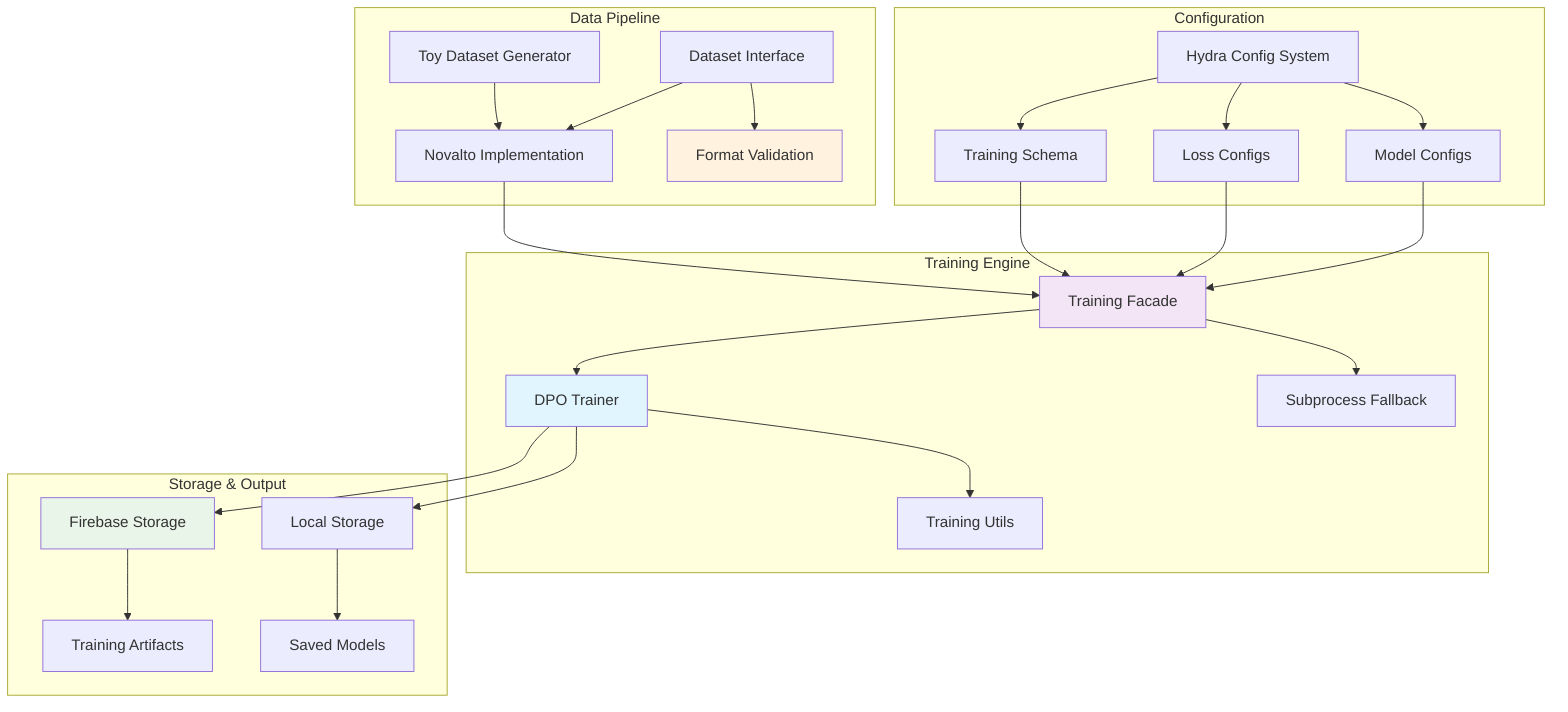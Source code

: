 graph TD
    subgraph "Configuration"
        Hydra[Hydra Config System]
        ModelConfig[Model Configs]
        LossConfig[Loss Configs]
        TrainConfig[Training Schema]
    end
    
    subgraph "Data Pipeline"
        DataInterface[Dataset Interface]
        Novalto[Novalto Implementation]
        Validation[Format Validation]
        ToyData[Toy Dataset Generator]
    end
    
    subgraph "Training Engine"
        Facade[Training Facade]
        DPOTrainer[DPO Trainer]
        Subprocess[Subprocess Fallback]
        Utils[Training Utils]
    end
    
    subgraph "Storage & Output"
        Firebase[Firebase Storage]
        Local[Local Storage]
        Artifacts[Training Artifacts]
        Models[Saved Models]
    end
    
    Hydra --> ModelConfig
    Hydra --> LossConfig
    Hydra --> TrainConfig
    
    DataInterface --> Novalto
    DataInterface --> Validation
    ToyData --> Novalto
    
    ModelConfig --> Facade
    LossConfig --> Facade
    TrainConfig --> Facade
    Novalto --> Facade
    
    Facade --> DPOTrainer
    Facade --> Subprocess
    DPOTrainer --> Utils
    
    DPOTrainer --> Firebase
    DPOTrainer --> Local
    Firebase --> Artifacts
    Local --> Models
    
    style Facade fill:#f3e5f5
    style DPOTrainer fill:#e1f5fe
    style Validation fill:#fff3e0
    style Firebase fill:#e8f5e8